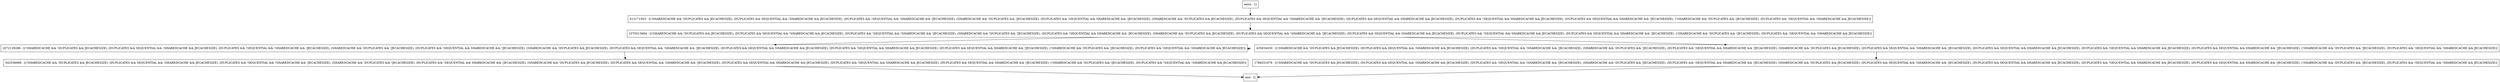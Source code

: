 digraph loadStatsInternal {
node [shape=record];
543336986 [label="543336986 - [(!SHAREDCACHE && !DUPLICATES && JECACHESIZE), (DUPLICATES && SEQUENTIAL && !SHAREDCACHE && JECACHESIZE), (DUPLICATES && !SEQUENTIAL && !SHAREDCACHE && !JECACHESIZE), (SHAREDCACHE && !DUPLICATES && !JECACHESIZE), (DUPLICATES && !SEQUENTIAL && SHAREDCACHE && !JECACHESIZE), (SHAREDCACHE && !DUPLICATES && JECACHESIZE), (DUPLICATES && SEQUENTIAL && !SHAREDCACHE && !JECACHESIZE), (DUPLICATES && SEQUENTIAL && SHAREDCACHE && JECACHESIZE), (DUPLICATES && !SEQUENTIAL && SHAREDCACHE && JECACHESIZE), (DUPLICATES && SEQUENTIAL && SHAREDCACHE && !JECACHESIZE), (!SHAREDCACHE && !DUPLICATES && !JECACHESIZE), (DUPLICATES && !SEQUENTIAL && !SHAREDCACHE && JECACHESIZE)]"];
entry [label="entry - []"];
exit [label="exit - []"];
1672129286 [label="1672129286 - [(!SHAREDCACHE && !DUPLICATES && JECACHESIZE), (DUPLICATES && SEQUENTIAL && !SHAREDCACHE && JECACHESIZE), (DUPLICATES && !SEQUENTIAL && !SHAREDCACHE && !JECACHESIZE), (SHAREDCACHE && !DUPLICATES && !JECACHESIZE), (DUPLICATES && !SEQUENTIAL && SHAREDCACHE && !JECACHESIZE), (SHAREDCACHE && !DUPLICATES && JECACHESIZE), (DUPLICATES && SEQUENTIAL && !SHAREDCACHE && !JECACHESIZE), (DUPLICATES && SEQUENTIAL && SHAREDCACHE && JECACHESIZE), (DUPLICATES && !SEQUENTIAL && SHAREDCACHE && JECACHESIZE), (DUPLICATES && SEQUENTIAL && SHAREDCACHE && !JECACHESIZE), (!SHAREDCACHE && !DUPLICATES && !JECACHESIZE), (DUPLICATES && !SEQUENTIAL && !SHAREDCACHE && JECACHESIZE)]"];
612171503 [label="612171503 - [(!SHAREDCACHE && !DUPLICATES && JECACHESIZE), (DUPLICATES && SEQUENTIAL && !SHAREDCACHE && JECACHESIZE), (DUPLICATES && !SEQUENTIAL && !SHAREDCACHE && !JECACHESIZE), (SHAREDCACHE && !DUPLICATES && !JECACHESIZE), (DUPLICATES && !SEQUENTIAL && SHAREDCACHE && !JECACHESIZE), (SHAREDCACHE && !DUPLICATES && JECACHESIZE), (DUPLICATES && SEQUENTIAL && !SHAREDCACHE && !JECACHESIZE), (DUPLICATES && SEQUENTIAL && SHAREDCACHE && JECACHESIZE), (DUPLICATES && !SEQUENTIAL && SHAREDCACHE && JECACHESIZE), (DUPLICATES && SEQUENTIAL && SHAREDCACHE && !JECACHESIZE), (!SHAREDCACHE && !DUPLICATES && !JECACHESIZE), (DUPLICATES && !SEQUENTIAL && !SHAREDCACHE && JECACHESIZE)]"];
1788251676 [label="1788251676 - [(!SHAREDCACHE && !DUPLICATES && JECACHESIZE), (DUPLICATES && SEQUENTIAL && !SHAREDCACHE && JECACHESIZE), (DUPLICATES && !SEQUENTIAL && !SHAREDCACHE && !JECACHESIZE), (SHAREDCACHE && !DUPLICATES && !JECACHESIZE), (DUPLICATES && !SEQUENTIAL && SHAREDCACHE && !JECACHESIZE), (SHAREDCACHE && !DUPLICATES && JECACHESIZE), (DUPLICATES && SEQUENTIAL && !SHAREDCACHE && !JECACHESIZE), (DUPLICATES && SEQUENTIAL && SHAREDCACHE && JECACHESIZE), (DUPLICATES && !SEQUENTIAL && SHAREDCACHE && JECACHESIZE), (DUPLICATES && SEQUENTIAL && SHAREDCACHE && !JECACHESIZE), (!SHAREDCACHE && !DUPLICATES && !JECACHESIZE), (DUPLICATES && !SEQUENTIAL && !SHAREDCACHE && JECACHESIZE)]"];
1070513684 [label="1070513684 - [(!SHAREDCACHE && !DUPLICATES && JECACHESIZE), (DUPLICATES && SEQUENTIAL && !SHAREDCACHE && JECACHESIZE), (DUPLICATES && !SEQUENTIAL && !SHAREDCACHE && !JECACHESIZE), (SHAREDCACHE && !DUPLICATES && !JECACHESIZE), (DUPLICATES && !SEQUENTIAL && SHAREDCACHE && !JECACHESIZE), (SHAREDCACHE && !DUPLICATES && JECACHESIZE), (DUPLICATES && SEQUENTIAL && !SHAREDCACHE && !JECACHESIZE), (DUPLICATES && SEQUENTIAL && SHAREDCACHE && JECACHESIZE), (DUPLICATES && !SEQUENTIAL && SHAREDCACHE && JECACHESIZE), (DUPLICATES && SEQUENTIAL && SHAREDCACHE && !JECACHESIZE), (!SHAREDCACHE && !DUPLICATES && !JECACHESIZE), (DUPLICATES && !SEQUENTIAL && !SHAREDCACHE && JECACHESIZE)]"];
435834030 [label="435834030 - [(!SHAREDCACHE && !DUPLICATES && JECACHESIZE), (DUPLICATES && SEQUENTIAL && !SHAREDCACHE && JECACHESIZE), (DUPLICATES && !SEQUENTIAL && !SHAREDCACHE && !JECACHESIZE), (SHAREDCACHE && !DUPLICATES && !JECACHESIZE), (DUPLICATES && !SEQUENTIAL && SHAREDCACHE && !JECACHESIZE), (SHAREDCACHE && !DUPLICATES && JECACHESIZE), (DUPLICATES && SEQUENTIAL && !SHAREDCACHE && !JECACHESIZE), (DUPLICATES && SEQUENTIAL && SHAREDCACHE && JECACHESIZE), (DUPLICATES && !SEQUENTIAL && SHAREDCACHE && JECACHESIZE), (DUPLICATES && SEQUENTIAL && SHAREDCACHE && !JECACHESIZE), (!SHAREDCACHE && !DUPLICATES && !JECACHESIZE), (DUPLICATES && !SEQUENTIAL && !SHAREDCACHE && JECACHESIZE)]"];
entry;
exit;
543336986 -> exit;
entry -> 612171503;
1672129286 -> 543336986;
1672129286 -> 1672129286;
612171503 -> 1070513684;
1788251676 -> exit;
1070513684 -> 1672129286;
1070513684 -> 435834030;
435834030 -> 1788251676;
}
